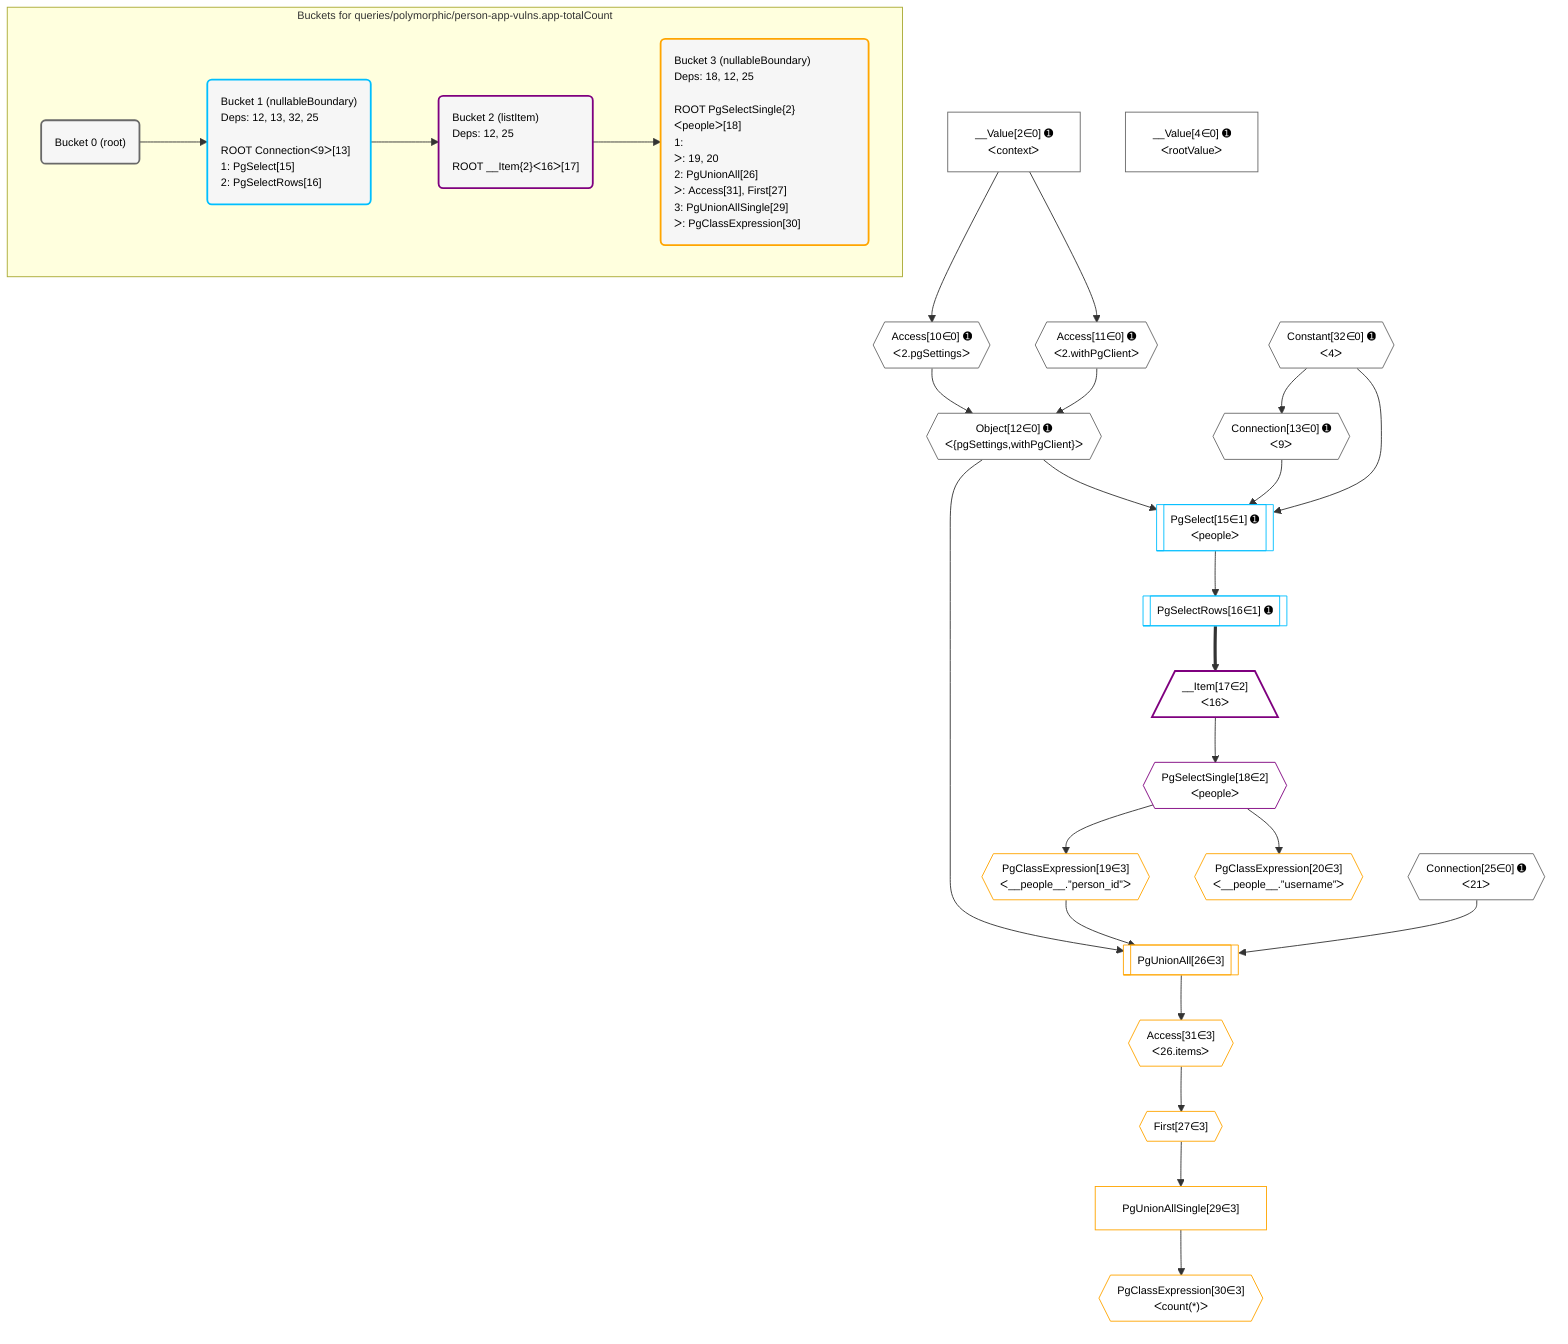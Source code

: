 %%{init: {'themeVariables': { 'fontSize': '12px'}}}%%
graph TD
    classDef path fill:#eee,stroke:#000,color:#000
    classDef plan fill:#fff,stroke-width:1px,color:#000
    classDef itemplan fill:#fff,stroke-width:2px,color:#000
    classDef unbatchedplan fill:#dff,stroke-width:1px,color:#000
    classDef sideeffectplan fill:#fcc,stroke-width:2px,color:#000
    classDef bucket fill:#f6f6f6,color:#000,stroke-width:2px,text-align:left


    %% plan dependencies
    Object12{{"Object[12∈0] ➊<br />ᐸ{pgSettings,withPgClient}ᐳ"}}:::plan
    Access10{{"Access[10∈0] ➊<br />ᐸ2.pgSettingsᐳ"}}:::plan
    Access11{{"Access[11∈0] ➊<br />ᐸ2.withPgClientᐳ"}}:::plan
    Access10 & Access11 --> Object12
    __Value2["__Value[2∈0] ➊<br />ᐸcontextᐳ"]:::plan
    __Value2 --> Access10
    __Value2 --> Access11
    Connection13{{"Connection[13∈0] ➊<br />ᐸ9ᐳ"}}:::plan
    Constant32{{"Constant[32∈0] ➊<br />ᐸ4ᐳ"}}:::plan
    Constant32 --> Connection13
    __Value4["__Value[4∈0] ➊<br />ᐸrootValueᐳ"]:::plan
    Connection25{{"Connection[25∈0] ➊<br />ᐸ21ᐳ"}}:::plan
    PgSelect15[["PgSelect[15∈1] ➊<br />ᐸpeopleᐳ"]]:::plan
    Object12 & Connection13 & Constant32 --> PgSelect15
    PgSelectRows16[["PgSelectRows[16∈1] ➊"]]:::plan
    PgSelect15 --> PgSelectRows16
    __Item17[/"__Item[17∈2]<br />ᐸ16ᐳ"\]:::itemplan
    PgSelectRows16 ==> __Item17
    PgSelectSingle18{{"PgSelectSingle[18∈2]<br />ᐸpeopleᐳ"}}:::plan
    __Item17 --> PgSelectSingle18
    PgUnionAll26[["PgUnionAll[26∈3]"]]:::plan
    PgClassExpression19{{"PgClassExpression[19∈3]<br />ᐸ__people__.”person_id”ᐳ"}}:::plan
    Object12 & PgClassExpression19 & Connection25 --> PgUnionAll26
    PgSelectSingle18 --> PgClassExpression19
    PgClassExpression20{{"PgClassExpression[20∈3]<br />ᐸ__people__.”username”ᐳ"}}:::plan
    PgSelectSingle18 --> PgClassExpression20
    First27{{"First[27∈3]"}}:::plan
    Access31{{"Access[31∈3]<br />ᐸ26.itemsᐳ"}}:::plan
    Access31 --> First27
    PgUnionAllSingle29["PgUnionAllSingle[29∈3]"]:::plan
    First27 --> PgUnionAllSingle29
    PgClassExpression30{{"PgClassExpression[30∈3]<br />ᐸcount(*)ᐳ"}}:::plan
    PgUnionAllSingle29 --> PgClassExpression30
    PgUnionAll26 --> Access31

    %% define steps

    subgraph "Buckets for queries/polymorphic/person-app-vulns.app-totalCount"
    Bucket0("Bucket 0 (root)"):::bucket
    classDef bucket0 stroke:#696969
    class Bucket0,__Value2,__Value4,Access10,Access11,Object12,Connection13,Connection25,Constant32 bucket0
    Bucket1("Bucket 1 (nullableBoundary)<br />Deps: 12, 13, 32, 25<br /><br />ROOT Connectionᐸ9ᐳ[13]<br />1: PgSelect[15]<br />2: PgSelectRows[16]"):::bucket
    classDef bucket1 stroke:#00bfff
    class Bucket1,PgSelect15,PgSelectRows16 bucket1
    Bucket2("Bucket 2 (listItem)<br />Deps: 12, 25<br /><br />ROOT __Item{2}ᐸ16ᐳ[17]"):::bucket
    classDef bucket2 stroke:#7f007f
    class Bucket2,__Item17,PgSelectSingle18 bucket2
    Bucket3("Bucket 3 (nullableBoundary)<br />Deps: 18, 12, 25<br /><br />ROOT PgSelectSingle{2}ᐸpeopleᐳ[18]<br />1: <br />ᐳ: 19, 20<br />2: PgUnionAll[26]<br />ᐳ: Access[31], First[27]<br />3: PgUnionAllSingle[29]<br />ᐳ: PgClassExpression[30]"):::bucket
    classDef bucket3 stroke:#ffa500
    class Bucket3,PgClassExpression19,PgClassExpression20,PgUnionAll26,First27,PgUnionAllSingle29,PgClassExpression30,Access31 bucket3
    Bucket0 --> Bucket1
    Bucket1 --> Bucket2
    Bucket2 --> Bucket3
    end